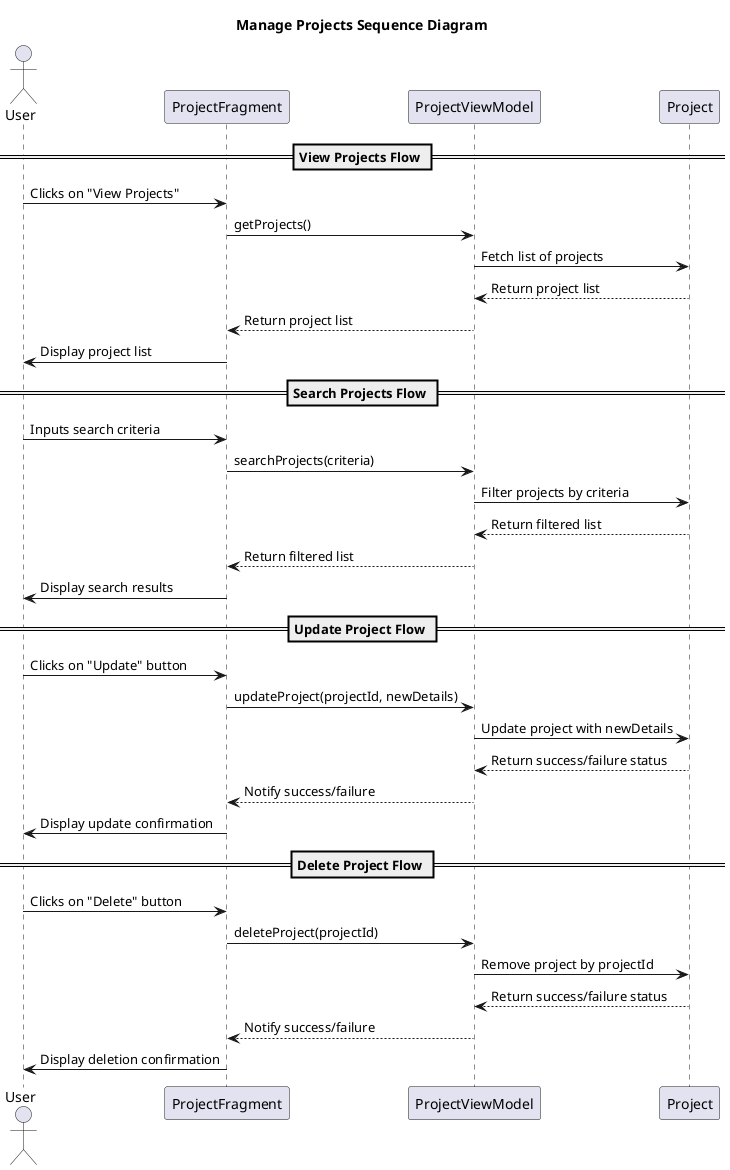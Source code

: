 @startuml ManageProjectSequenceDiagram
Title Manage Projects Sequence Diagram

actor User

participant "ProjectFragment" as Fragment
participant "ProjectViewModel" as ViewModel
participant "Project" as ProjectModel

== View Projects Flow ==
User -> Fragment: Clicks on "View Projects"
Fragment -> ViewModel: getProjects()
ViewModel -> ProjectModel: Fetch list of projects
ProjectModel --> ViewModel: Return project list
ViewModel --> Fragment: Return project list
Fragment -> User: Display project list

== Search Projects Flow ==
User -> Fragment: Inputs search criteria
Fragment -> ViewModel: searchProjects(criteria)
ViewModel -> ProjectModel: Filter projects by criteria
ProjectModel --> ViewModel: Return filtered list
ViewModel --> Fragment: Return filtered list
Fragment -> User: Display search results

== Update Project Flow ==
User -> Fragment: Clicks on "Update" button
Fragment -> ViewModel: updateProject(projectId, newDetails)
ViewModel -> ProjectModel: Update project with newDetails
ProjectModel --> ViewModel: Return success/failure status
ViewModel --> Fragment: Notify success/failure
Fragment -> User: Display update confirmation

== Delete Project Flow ==
User -> Fragment: Clicks on "Delete" button
Fragment -> ViewModel: deleteProject(projectId)
ViewModel -> ProjectModel: Remove project by projectId
ProjectModel --> ViewModel: Return success/failure status
ViewModel --> Fragment: Notify success/failure
Fragment -> User: Display deletion confirmation

@enduml
